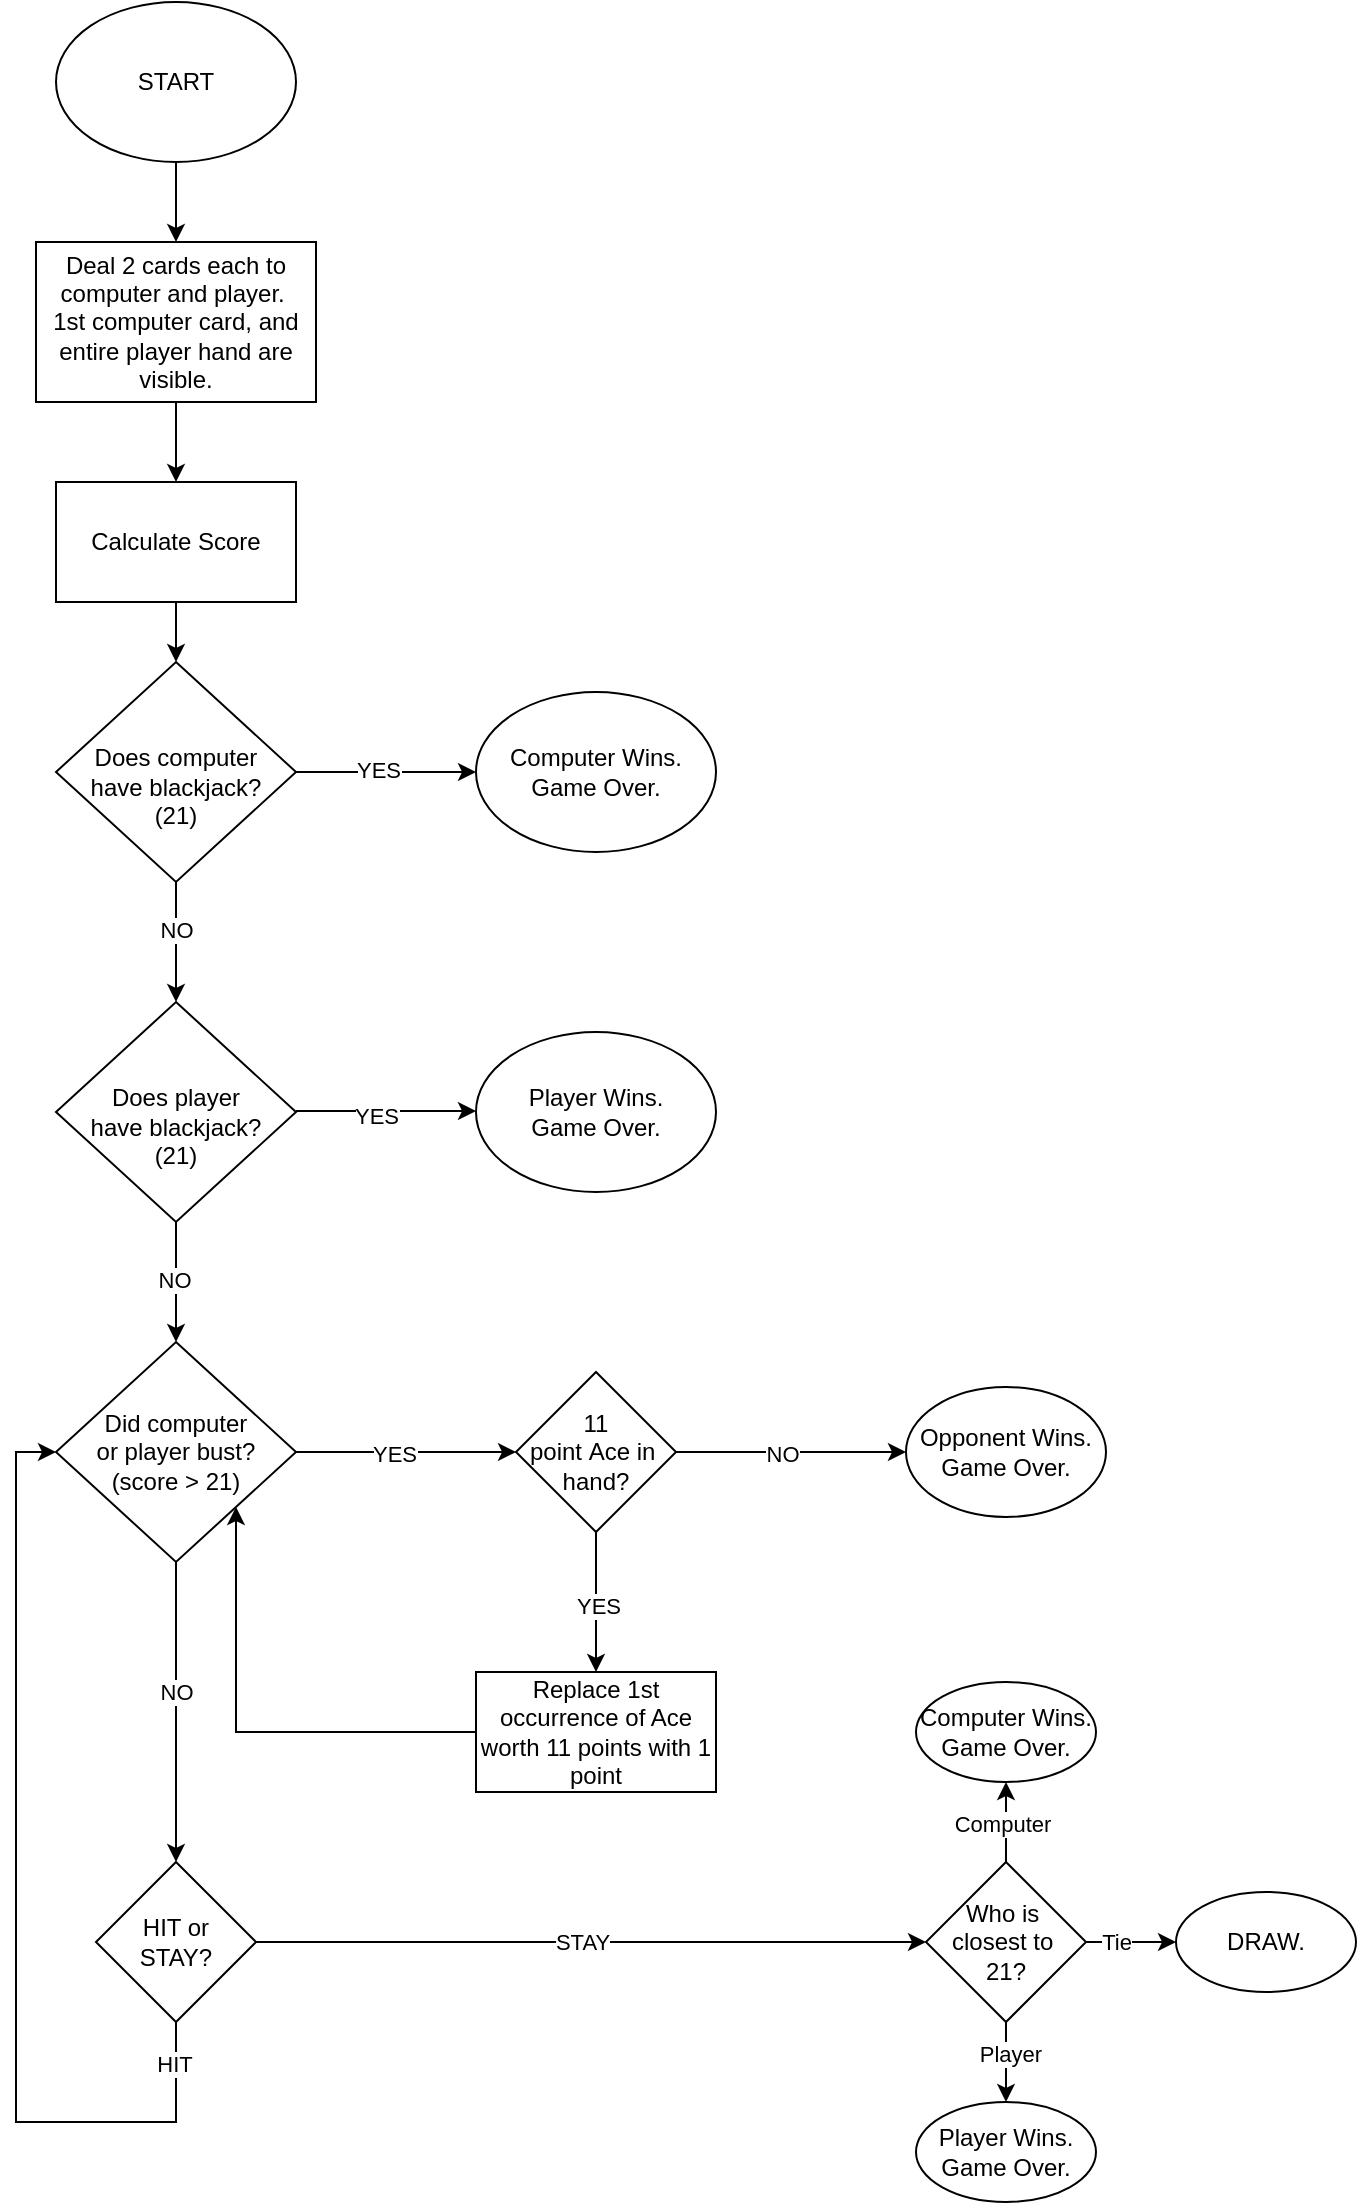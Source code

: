 <mxfile version="24.7.12">
  <diagram id="C5RBs43oDa-KdzZeNtuy" name="Page-1">
    <mxGraphModel dx="1042" dy="533" grid="1" gridSize="10" guides="1" tooltips="1" connect="1" arrows="1" fold="1" page="1" pageScale="1" pageWidth="827" pageHeight="1169" math="0" shadow="0">
      <root>
        <mxCell id="WIyWlLk6GJQsqaUBKTNV-0" />
        <mxCell id="WIyWlLk6GJQsqaUBKTNV-1" parent="WIyWlLk6GJQsqaUBKTNV-0" />
        <mxCell id="bKINpWK6c5jjok0U8FU8-1" style="edgeStyle=orthogonalEdgeStyle;rounded=0;orthogonalLoop=1;jettySize=auto;html=1;exitX=0.5;exitY=1;exitDx=0;exitDy=0;" edge="1" parent="WIyWlLk6GJQsqaUBKTNV-1" source="bKINpWK6c5jjok0U8FU8-0">
          <mxGeometry relative="1" as="geometry">
            <mxPoint x="230" y="140" as="targetPoint" />
          </mxGeometry>
        </mxCell>
        <mxCell id="bKINpWK6c5jjok0U8FU8-0" value="START" style="ellipse;whiteSpace=wrap;html=1;" vertex="1" parent="WIyWlLk6GJQsqaUBKTNV-1">
          <mxGeometry x="170" y="20" width="120" height="80" as="geometry" />
        </mxCell>
        <mxCell id="bKINpWK6c5jjok0U8FU8-3" style="edgeStyle=orthogonalEdgeStyle;rounded=0;orthogonalLoop=1;jettySize=auto;html=1;" edge="1" parent="WIyWlLk6GJQsqaUBKTNV-1" source="bKINpWK6c5jjok0U8FU8-2">
          <mxGeometry relative="1" as="geometry">
            <mxPoint x="230" y="260" as="targetPoint" />
          </mxGeometry>
        </mxCell>
        <mxCell id="bKINpWK6c5jjok0U8FU8-2" value="Deal 2 cards each to computer and player.&amp;nbsp;&lt;br&gt;1st computer card, and entire player hand are visible." style="rounded=0;whiteSpace=wrap;html=1;" vertex="1" parent="WIyWlLk6GJQsqaUBKTNV-1">
          <mxGeometry x="160" y="140" width="140" height="80" as="geometry" />
        </mxCell>
        <mxCell id="bKINpWK6c5jjok0U8FU8-5" style="edgeStyle=orthogonalEdgeStyle;rounded=0;orthogonalLoop=1;jettySize=auto;html=1;exitX=0.5;exitY=1;exitDx=0;exitDy=0;" edge="1" parent="WIyWlLk6GJQsqaUBKTNV-1" source="bKINpWK6c5jjok0U8FU8-4">
          <mxGeometry relative="1" as="geometry">
            <mxPoint x="230" y="350" as="targetPoint" />
          </mxGeometry>
        </mxCell>
        <mxCell id="bKINpWK6c5jjok0U8FU8-4" value="Calculate Score" style="rounded=0;whiteSpace=wrap;html=1;" vertex="1" parent="WIyWlLk6GJQsqaUBKTNV-1">
          <mxGeometry x="170" y="260" width="120" height="60" as="geometry" />
        </mxCell>
        <mxCell id="bKINpWK6c5jjok0U8FU8-9" style="edgeStyle=orthogonalEdgeStyle;rounded=0;orthogonalLoop=1;jettySize=auto;html=1;entryX=0;entryY=0.5;entryDx=0;entryDy=0;" edge="1" parent="WIyWlLk6GJQsqaUBKTNV-1" source="bKINpWK6c5jjok0U8FU8-7" target="bKINpWK6c5jjok0U8FU8-14">
          <mxGeometry relative="1" as="geometry">
            <mxPoint x="380" y="415" as="targetPoint" />
            <Array as="points">
              <mxPoint x="370" y="405" />
              <mxPoint x="370" y="405" />
            </Array>
          </mxGeometry>
        </mxCell>
        <mxCell id="bKINpWK6c5jjok0U8FU8-23" value="YES" style="edgeLabel;html=1;align=center;verticalAlign=middle;resizable=0;points=[];" vertex="1" connectable="0" parent="bKINpWK6c5jjok0U8FU8-9">
          <mxGeometry x="-0.098" y="1" relative="1" as="geometry">
            <mxPoint as="offset" />
          </mxGeometry>
        </mxCell>
        <mxCell id="bKINpWK6c5jjok0U8FU8-10" style="edgeStyle=orthogonalEdgeStyle;rounded=0;orthogonalLoop=1;jettySize=auto;html=1;exitX=0.5;exitY=1;exitDx=0;exitDy=0;entryX=0.5;entryY=0;entryDx=0;entryDy=0;" edge="1" parent="WIyWlLk6GJQsqaUBKTNV-1" source="bKINpWK6c5jjok0U8FU8-7" target="bKINpWK6c5jjok0U8FU8-19">
          <mxGeometry relative="1" as="geometry">
            <mxPoint x="230" y="510" as="targetPoint" />
          </mxGeometry>
        </mxCell>
        <mxCell id="bKINpWK6c5jjok0U8FU8-18" value="NO" style="edgeLabel;html=1;align=center;verticalAlign=middle;resizable=0;points=[];" vertex="1" connectable="0" parent="bKINpWK6c5jjok0U8FU8-10">
          <mxGeometry x="-0.683" y="-3" relative="1" as="geometry">
            <mxPoint x="3" y="14" as="offset" />
          </mxGeometry>
        </mxCell>
        <mxCell id="bKINpWK6c5jjok0U8FU8-7" value="&lt;div&gt;&lt;span style=&quot;background-color: initial;&quot;&gt;&lt;br&gt;&lt;/span&gt;&lt;/div&gt;&lt;div&gt;&lt;span style=&quot;background-color: initial;&quot;&gt;Does computer&lt;/span&gt;&lt;/div&gt;&lt;div&gt;&lt;span style=&quot;background-color: initial;&quot;&gt;have blackjack?&lt;/span&gt;&lt;/div&gt;&lt;div&gt;(21)&lt;/div&gt;" style="rhombus;whiteSpace=wrap;html=1;" vertex="1" parent="WIyWlLk6GJQsqaUBKTNV-1">
          <mxGeometry x="170" y="350" width="120" height="110" as="geometry" />
        </mxCell>
        <mxCell id="bKINpWK6c5jjok0U8FU8-14" value="Computer Wins.&lt;div&gt;Game Over.&lt;/div&gt;" style="ellipse;whiteSpace=wrap;html=1;" vertex="1" parent="WIyWlLk6GJQsqaUBKTNV-1">
          <mxGeometry x="380" y="365" width="120" height="80" as="geometry" />
        </mxCell>
        <mxCell id="bKINpWK6c5jjok0U8FU8-26" style="edgeStyle=orthogonalEdgeStyle;rounded=0;orthogonalLoop=1;jettySize=auto;html=1;entryX=0.5;entryY=0;entryDx=0;entryDy=0;" edge="1" parent="WIyWlLk6GJQsqaUBKTNV-1" source="bKINpWK6c5jjok0U8FU8-19" target="bKINpWK6c5jjok0U8FU8-25">
          <mxGeometry relative="1" as="geometry" />
        </mxCell>
        <mxCell id="bKINpWK6c5jjok0U8FU8-27" value="NO" style="edgeLabel;html=1;align=center;verticalAlign=middle;resizable=0;points=[];" vertex="1" connectable="0" parent="bKINpWK6c5jjok0U8FU8-26">
          <mxGeometry x="-0.05" y="-1" relative="1" as="geometry">
            <mxPoint as="offset" />
          </mxGeometry>
        </mxCell>
        <mxCell id="bKINpWK6c5jjok0U8FU8-19" value="&lt;div&gt;&lt;span style=&quot;background-color: initial;&quot;&gt;&lt;br&gt;&lt;/span&gt;&lt;/div&gt;&lt;div&gt;&lt;span style=&quot;background-color: initial;&quot;&gt;Does player&lt;/span&gt;&lt;/div&gt;&lt;div&gt;&lt;span style=&quot;background-color: initial;&quot;&gt;have blackjack?&lt;/span&gt;&lt;/div&gt;&lt;div&gt;(21)&lt;/div&gt;" style="rhombus;whiteSpace=wrap;html=1;" vertex="1" parent="WIyWlLk6GJQsqaUBKTNV-1">
          <mxGeometry x="170" y="520" width="120" height="110" as="geometry" />
        </mxCell>
        <mxCell id="bKINpWK6c5jjok0U8FU8-20" style="edgeStyle=orthogonalEdgeStyle;rounded=0;orthogonalLoop=1;jettySize=auto;html=1;" edge="1" parent="WIyWlLk6GJQsqaUBKTNV-1">
          <mxGeometry relative="1" as="geometry">
            <mxPoint x="380" y="574.5" as="targetPoint" />
            <mxPoint x="290" y="574.5" as="sourcePoint" />
          </mxGeometry>
        </mxCell>
        <mxCell id="bKINpWK6c5jjok0U8FU8-24" value="YES" style="edgeLabel;html=1;align=center;verticalAlign=middle;resizable=0;points=[];" vertex="1" connectable="0" parent="bKINpWK6c5jjok0U8FU8-20">
          <mxGeometry x="-0.116" y="-1" relative="1" as="geometry">
            <mxPoint y="1" as="offset" />
          </mxGeometry>
        </mxCell>
        <mxCell id="bKINpWK6c5jjok0U8FU8-22" value="Player Wins.&lt;div&gt;Game Over.&lt;/div&gt;" style="ellipse;whiteSpace=wrap;html=1;" vertex="1" parent="WIyWlLk6GJQsqaUBKTNV-1">
          <mxGeometry x="380" y="535" width="120" height="80" as="geometry" />
        </mxCell>
        <mxCell id="bKINpWK6c5jjok0U8FU8-31" style="edgeStyle=orthogonalEdgeStyle;rounded=0;orthogonalLoop=1;jettySize=auto;html=1;exitX=1;exitY=0.5;exitDx=0;exitDy=0;" edge="1" parent="WIyWlLk6GJQsqaUBKTNV-1" source="bKINpWK6c5jjok0U8FU8-25" target="bKINpWK6c5jjok0U8FU8-34">
          <mxGeometry relative="1" as="geometry">
            <mxPoint x="380" y="745" as="targetPoint" />
          </mxGeometry>
        </mxCell>
        <mxCell id="bKINpWK6c5jjok0U8FU8-33" value="YES" style="edgeLabel;html=1;align=center;verticalAlign=middle;resizable=0;points=[];" vertex="1" connectable="0" parent="bKINpWK6c5jjok0U8FU8-31">
          <mxGeometry x="-0.108" y="-1" relative="1" as="geometry">
            <mxPoint as="offset" />
          </mxGeometry>
        </mxCell>
        <mxCell id="bKINpWK6c5jjok0U8FU8-39" style="edgeStyle=orthogonalEdgeStyle;rounded=0;orthogonalLoop=1;jettySize=auto;html=1;entryX=0.5;entryY=0;entryDx=0;entryDy=0;" edge="1" parent="WIyWlLk6GJQsqaUBKTNV-1" source="bKINpWK6c5jjok0U8FU8-25" target="bKINpWK6c5jjok0U8FU8-45">
          <mxGeometry relative="1" as="geometry">
            <mxPoint x="230" y="920" as="targetPoint" />
          </mxGeometry>
        </mxCell>
        <mxCell id="bKINpWK6c5jjok0U8FU8-40" value="NO" style="edgeLabel;html=1;align=center;verticalAlign=middle;resizable=0;points=[];" vertex="1" connectable="0" parent="bKINpWK6c5jjok0U8FU8-39">
          <mxGeometry x="0.007" y="5" relative="1" as="geometry">
            <mxPoint x="-5" y="-11" as="offset" />
          </mxGeometry>
        </mxCell>
        <mxCell id="bKINpWK6c5jjok0U8FU8-25" value="Did computer&lt;div&gt;or player bust?&lt;br&gt;(score &amp;gt; 21)&lt;/div&gt;" style="rhombus;whiteSpace=wrap;html=1;" vertex="1" parent="WIyWlLk6GJQsqaUBKTNV-1">
          <mxGeometry x="170" y="690" width="120" height="110" as="geometry" />
        </mxCell>
        <mxCell id="bKINpWK6c5jjok0U8FU8-35" style="edgeStyle=orthogonalEdgeStyle;rounded=0;orthogonalLoop=1;jettySize=auto;html=1;exitX=1;exitY=0.5;exitDx=0;exitDy=0;" edge="1" parent="WIyWlLk6GJQsqaUBKTNV-1" source="bKINpWK6c5jjok0U8FU8-34" target="bKINpWK6c5jjok0U8FU8-36">
          <mxGeometry relative="1" as="geometry">
            <mxPoint x="540" y="745" as="targetPoint" />
          </mxGeometry>
        </mxCell>
        <mxCell id="bKINpWK6c5jjok0U8FU8-37" value="NO" style="edgeLabel;html=1;align=center;verticalAlign=middle;resizable=0;points=[];" vertex="1" connectable="0" parent="bKINpWK6c5jjok0U8FU8-35">
          <mxGeometry x="-0.088" y="-1" relative="1" as="geometry">
            <mxPoint as="offset" />
          </mxGeometry>
        </mxCell>
        <mxCell id="bKINpWK6c5jjok0U8FU8-41" style="edgeStyle=orthogonalEdgeStyle;rounded=0;orthogonalLoop=1;jettySize=auto;html=1;exitX=0.5;exitY=1;exitDx=0;exitDy=0;" edge="1" parent="WIyWlLk6GJQsqaUBKTNV-1" source="bKINpWK6c5jjok0U8FU8-34" target="bKINpWK6c5jjok0U8FU8-43">
          <mxGeometry relative="1" as="geometry">
            <mxPoint x="420" y="870" as="targetPoint" />
          </mxGeometry>
        </mxCell>
        <mxCell id="bKINpWK6c5jjok0U8FU8-42" value="YES" style="edgeLabel;html=1;align=center;verticalAlign=middle;resizable=0;points=[];" vertex="1" connectable="0" parent="bKINpWK6c5jjok0U8FU8-41">
          <mxGeometry x="0.064" y="1" relative="1" as="geometry">
            <mxPoint as="offset" />
          </mxGeometry>
        </mxCell>
        <mxCell id="bKINpWK6c5jjok0U8FU8-34" value="11&lt;div&gt;point&amp;nbsp;&lt;span style=&quot;background-color: initial;&quot;&gt;Ace in&amp;nbsp;&lt;/span&gt;&lt;div&gt;&lt;div&gt;hand?&lt;/div&gt;&lt;/div&gt;&lt;/div&gt;" style="rhombus;whiteSpace=wrap;html=1;" vertex="1" parent="WIyWlLk6GJQsqaUBKTNV-1">
          <mxGeometry x="400" y="705" width="80" height="80" as="geometry" />
        </mxCell>
        <mxCell id="bKINpWK6c5jjok0U8FU8-36" value="Opponent Wins.&lt;div&gt;Game Over.&lt;/div&gt;" style="ellipse;whiteSpace=wrap;html=1;" vertex="1" parent="WIyWlLk6GJQsqaUBKTNV-1">
          <mxGeometry x="595" y="712.5" width="100" height="65" as="geometry" />
        </mxCell>
        <mxCell id="bKINpWK6c5jjok0U8FU8-44" style="edgeStyle=orthogonalEdgeStyle;rounded=0;orthogonalLoop=1;jettySize=auto;html=1;exitX=0;exitY=0.5;exitDx=0;exitDy=0;entryX=1;entryY=1;entryDx=0;entryDy=0;" edge="1" parent="WIyWlLk6GJQsqaUBKTNV-1" source="bKINpWK6c5jjok0U8FU8-43" target="bKINpWK6c5jjok0U8FU8-25">
          <mxGeometry relative="1" as="geometry" />
        </mxCell>
        <mxCell id="bKINpWK6c5jjok0U8FU8-43" value="Replace 1st occurrence of Ace worth 11 points with 1 point" style="rounded=0;whiteSpace=wrap;html=1;" vertex="1" parent="WIyWlLk6GJQsqaUBKTNV-1">
          <mxGeometry x="380" y="855" width="120" height="60" as="geometry" />
        </mxCell>
        <mxCell id="bKINpWK6c5jjok0U8FU8-46" style="edgeStyle=orthogonalEdgeStyle;rounded=0;orthogonalLoop=1;jettySize=auto;html=1;entryX=0;entryY=0.5;entryDx=0;entryDy=0;" edge="1" parent="WIyWlLk6GJQsqaUBKTNV-1" source="bKINpWK6c5jjok0U8FU8-45" target="bKINpWK6c5jjok0U8FU8-50">
          <mxGeometry relative="1" as="geometry">
            <mxPoint x="350" y="990" as="targetPoint" />
          </mxGeometry>
        </mxCell>
        <mxCell id="bKINpWK6c5jjok0U8FU8-47" value="STAY" style="edgeLabel;html=1;align=center;verticalAlign=middle;resizable=0;points=[];" vertex="1" connectable="0" parent="bKINpWK6c5jjok0U8FU8-46">
          <mxGeometry x="-0.026" relative="1" as="geometry">
            <mxPoint as="offset" />
          </mxGeometry>
        </mxCell>
        <mxCell id="bKINpWK6c5jjok0U8FU8-48" style="edgeStyle=orthogonalEdgeStyle;rounded=0;orthogonalLoop=1;jettySize=auto;html=1;entryX=0;entryY=0.5;entryDx=0;entryDy=0;" edge="1" parent="WIyWlLk6GJQsqaUBKTNV-1" source="bKINpWK6c5jjok0U8FU8-45" target="bKINpWK6c5jjok0U8FU8-25">
          <mxGeometry relative="1" as="geometry">
            <mxPoint x="230" y="1120" as="targetPoint" />
            <Array as="points">
              <mxPoint x="230" y="1080" />
              <mxPoint x="150" y="1080" />
              <mxPoint x="150" y="745" />
            </Array>
          </mxGeometry>
        </mxCell>
        <mxCell id="bKINpWK6c5jjok0U8FU8-63" value="HIT" style="edgeLabel;html=1;align=center;verticalAlign=middle;resizable=0;points=[];" vertex="1" connectable="0" parent="bKINpWK6c5jjok0U8FU8-48">
          <mxGeometry x="-0.914" y="-1" relative="1" as="geometry">
            <mxPoint as="offset" />
          </mxGeometry>
        </mxCell>
        <mxCell id="bKINpWK6c5jjok0U8FU8-45" value="HIT or&lt;div&gt;STAY?&lt;/div&gt;" style="rhombus;whiteSpace=wrap;html=1;" vertex="1" parent="WIyWlLk6GJQsqaUBKTNV-1">
          <mxGeometry x="190" y="950" width="80" height="80" as="geometry" />
        </mxCell>
        <mxCell id="bKINpWK6c5jjok0U8FU8-51" style="edgeStyle=orthogonalEdgeStyle;rounded=0;orthogonalLoop=1;jettySize=auto;html=1;" edge="1" parent="WIyWlLk6GJQsqaUBKTNV-1" source="bKINpWK6c5jjok0U8FU8-50" target="bKINpWK6c5jjok0U8FU8-56">
          <mxGeometry relative="1" as="geometry">
            <mxPoint x="645" y="840" as="targetPoint" />
          </mxGeometry>
        </mxCell>
        <mxCell id="bKINpWK6c5jjok0U8FU8-60" value="Computer" style="edgeLabel;html=1;align=center;verticalAlign=middle;resizable=0;points=[];" vertex="1" connectable="0" parent="bKINpWK6c5jjok0U8FU8-51">
          <mxGeometry x="-0.04" y="2" relative="1" as="geometry">
            <mxPoint as="offset" />
          </mxGeometry>
        </mxCell>
        <mxCell id="bKINpWK6c5jjok0U8FU8-52" style="edgeStyle=orthogonalEdgeStyle;rounded=0;orthogonalLoop=1;jettySize=auto;html=1;exitX=1;exitY=0.5;exitDx=0;exitDy=0;" edge="1" parent="WIyWlLk6GJQsqaUBKTNV-1" source="bKINpWK6c5jjok0U8FU8-50" target="bKINpWK6c5jjok0U8FU8-55">
          <mxGeometry relative="1" as="geometry">
            <mxPoint x="735" y="990" as="targetPoint" />
            <Array as="points">
              <mxPoint x="730" y="990" />
            </Array>
          </mxGeometry>
        </mxCell>
        <mxCell id="bKINpWK6c5jjok0U8FU8-61" value="Tie" style="edgeLabel;html=1;align=center;verticalAlign=middle;resizable=0;points=[];" vertex="1" connectable="0" parent="bKINpWK6c5jjok0U8FU8-52">
          <mxGeometry x="-0.456" y="2" relative="1" as="geometry">
            <mxPoint x="3" y="2" as="offset" />
          </mxGeometry>
        </mxCell>
        <mxCell id="bKINpWK6c5jjok0U8FU8-53" style="edgeStyle=orthogonalEdgeStyle;rounded=0;orthogonalLoop=1;jettySize=auto;html=1;exitX=0.5;exitY=1;exitDx=0;exitDy=0;" edge="1" parent="WIyWlLk6GJQsqaUBKTNV-1" source="bKINpWK6c5jjok0U8FU8-50" target="bKINpWK6c5jjok0U8FU8-54">
          <mxGeometry relative="1" as="geometry">
            <mxPoint x="645" y="1120" as="targetPoint" />
          </mxGeometry>
        </mxCell>
        <mxCell id="bKINpWK6c5jjok0U8FU8-62" value="Player" style="edgeLabel;html=1;align=center;verticalAlign=middle;resizable=0;points=[];" vertex="1" connectable="0" parent="bKINpWK6c5jjok0U8FU8-53">
          <mxGeometry x="-0.222" y="2" relative="1" as="geometry">
            <mxPoint as="offset" />
          </mxGeometry>
        </mxCell>
        <mxCell id="bKINpWK6c5jjok0U8FU8-50" value="Who is&amp;nbsp;&lt;div&gt;closest to&amp;nbsp;&lt;div&gt;21?&lt;/div&gt;&lt;/div&gt;" style="rhombus;whiteSpace=wrap;html=1;" vertex="1" parent="WIyWlLk6GJQsqaUBKTNV-1">
          <mxGeometry x="605" y="950" width="80" height="80" as="geometry" />
        </mxCell>
        <mxCell id="bKINpWK6c5jjok0U8FU8-54" value="Player Wins.&lt;div&gt;Game Over.&lt;/div&gt;" style="ellipse;whiteSpace=wrap;html=1;" vertex="1" parent="WIyWlLk6GJQsqaUBKTNV-1">
          <mxGeometry x="600" y="1070" width="90" height="50" as="geometry" />
        </mxCell>
        <mxCell id="bKINpWK6c5jjok0U8FU8-55" value="DRAW." style="ellipse;whiteSpace=wrap;html=1;" vertex="1" parent="WIyWlLk6GJQsqaUBKTNV-1">
          <mxGeometry x="730" y="965" width="90" height="50" as="geometry" />
        </mxCell>
        <mxCell id="bKINpWK6c5jjok0U8FU8-56" value="Computer Wins.&lt;div&gt;Game Over.&lt;/div&gt;" style="ellipse;whiteSpace=wrap;html=1;" vertex="1" parent="WIyWlLk6GJQsqaUBKTNV-1">
          <mxGeometry x="600" y="860" width="90" height="50" as="geometry" />
        </mxCell>
      </root>
    </mxGraphModel>
  </diagram>
</mxfile>
